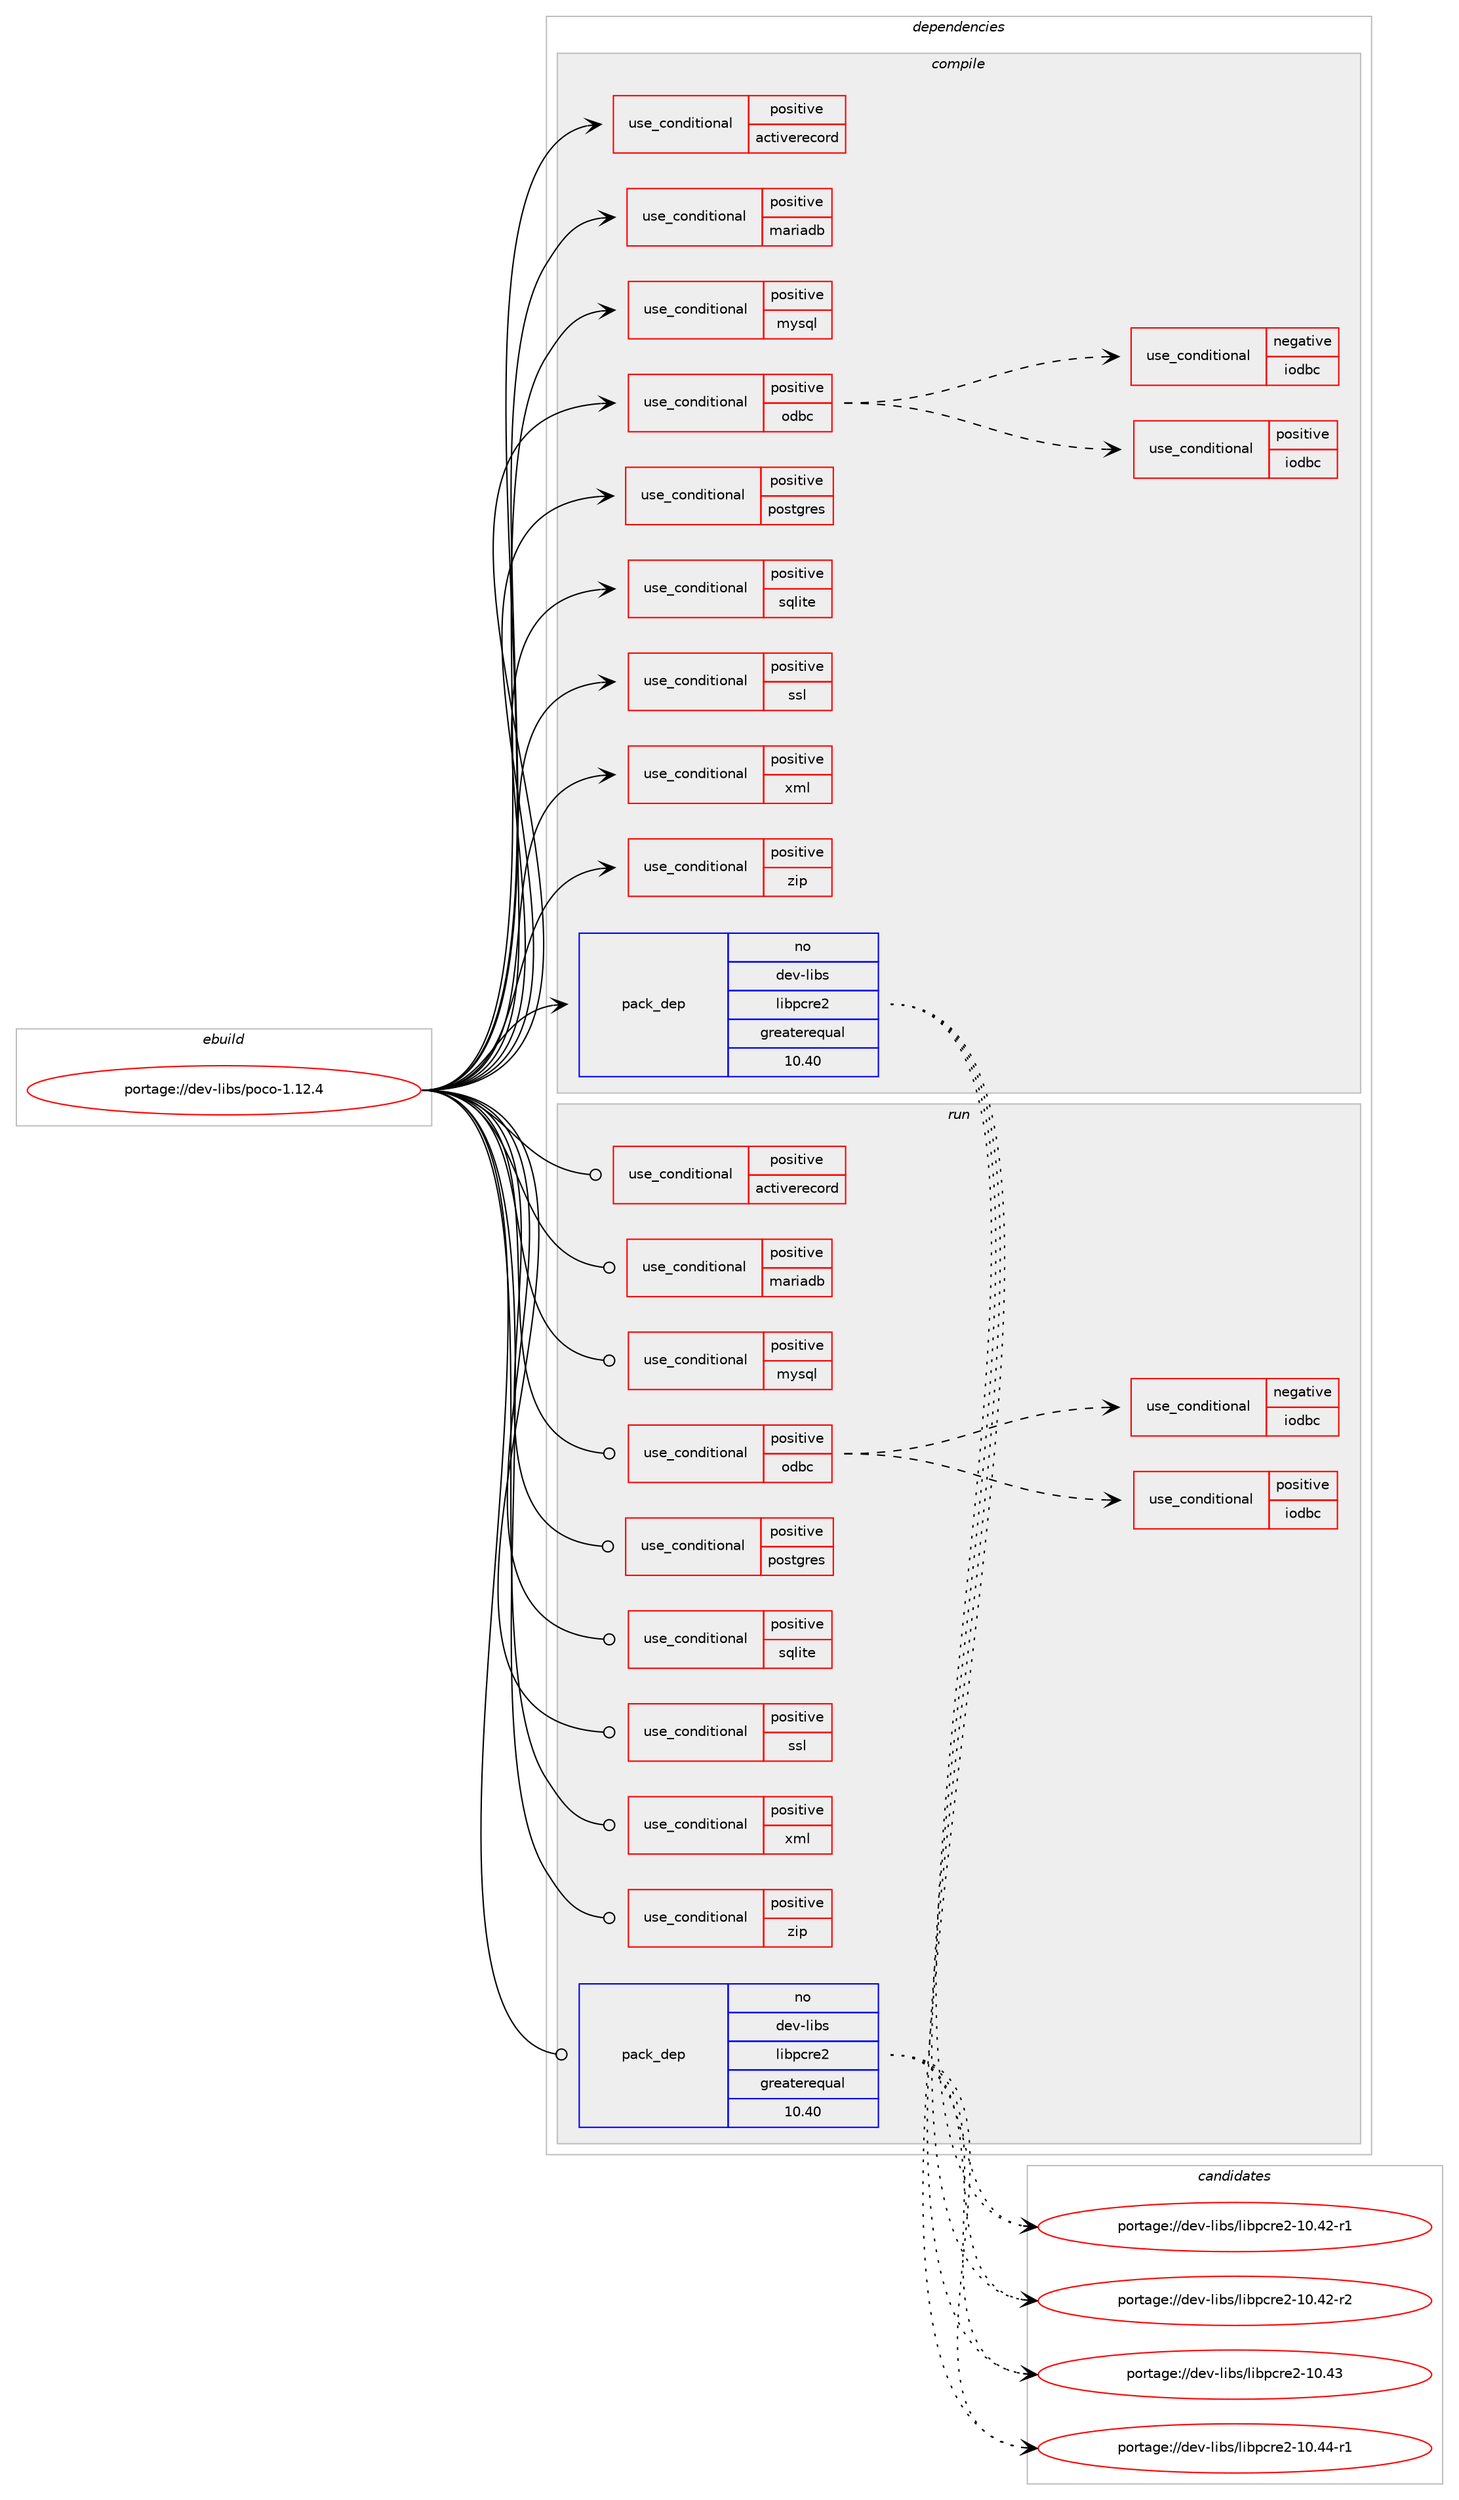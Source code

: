 digraph prolog {

# *************
# Graph options
# *************

newrank=true;
concentrate=true;
compound=true;
graph [rankdir=LR,fontname=Helvetica,fontsize=10,ranksep=1.5];#, ranksep=2.5, nodesep=0.2];
edge  [arrowhead=vee];
node  [fontname=Helvetica,fontsize=10];

# **********
# The ebuild
# **********

subgraph cluster_leftcol {
color=gray;
rank=same;
label=<<i>ebuild</i>>;
id [label="portage://dev-libs/poco-1.12.4", color=red, width=4, href="../dev-libs/poco-1.12.4.svg"];
}

# ****************
# The dependencies
# ****************

subgraph cluster_midcol {
color=gray;
label=<<i>dependencies</i>>;
subgraph cluster_compile {
fillcolor="#eeeeee";
style=filled;
label=<<i>compile</i>>;
subgraph cond27104 {
dependency57287 [label=<<TABLE BORDER="0" CELLBORDER="1" CELLSPACING="0" CELLPADDING="4"><TR><TD ROWSPAN="3" CELLPADDING="10">use_conditional</TD></TR><TR><TD>positive</TD></TR><TR><TD>activerecord</TD></TR></TABLE>>, shape=none, color=red];
# *** BEGIN UNKNOWN DEPENDENCY TYPE (TODO) ***
# dependency57287 -> package_dependency(portage://dev-libs/poco-1.12.4,install,weak,app-arch,arc,none,[,,],[],[])
# *** END UNKNOWN DEPENDENCY TYPE (TODO) ***

}
id:e -> dependency57287:w [weight=20,style="solid",arrowhead="vee"];
subgraph cond27105 {
dependency57288 [label=<<TABLE BORDER="0" CELLBORDER="1" CELLSPACING="0" CELLPADDING="4"><TR><TD ROWSPAN="3" CELLPADDING="10">use_conditional</TD></TR><TR><TD>positive</TD></TR><TR><TD>mariadb</TD></TR></TABLE>>, shape=none, color=red];
# *** BEGIN UNKNOWN DEPENDENCY TYPE (TODO) ***
# dependency57288 -> package_dependency(portage://dev-libs/poco-1.12.4,install,no,dev-db,mariadb-connector-c,none,[,,],any_same_slot,[])
# *** END UNKNOWN DEPENDENCY TYPE (TODO) ***

}
id:e -> dependency57288:w [weight=20,style="solid",arrowhead="vee"];
subgraph cond27106 {
dependency57289 [label=<<TABLE BORDER="0" CELLBORDER="1" CELLSPACING="0" CELLPADDING="4"><TR><TD ROWSPAN="3" CELLPADDING="10">use_conditional</TD></TR><TR><TD>positive</TD></TR><TR><TD>mysql</TD></TR></TABLE>>, shape=none, color=red];
# *** BEGIN UNKNOWN DEPENDENCY TYPE (TODO) ***
# dependency57289 -> package_dependency(portage://dev-libs/poco-1.12.4,install,no,dev-db,mysql-connector-c,none,[,,],any_same_slot,[])
# *** END UNKNOWN DEPENDENCY TYPE (TODO) ***

}
id:e -> dependency57289:w [weight=20,style="solid",arrowhead="vee"];
subgraph cond27107 {
dependency57290 [label=<<TABLE BORDER="0" CELLBORDER="1" CELLSPACING="0" CELLPADDING="4"><TR><TD ROWSPAN="3" CELLPADDING="10">use_conditional</TD></TR><TR><TD>positive</TD></TR><TR><TD>odbc</TD></TR></TABLE>>, shape=none, color=red];
subgraph cond27108 {
dependency57291 [label=<<TABLE BORDER="0" CELLBORDER="1" CELLSPACING="0" CELLPADDING="4"><TR><TD ROWSPAN="3" CELLPADDING="10">use_conditional</TD></TR><TR><TD>positive</TD></TR><TR><TD>iodbc</TD></TR></TABLE>>, shape=none, color=red];
# *** BEGIN UNKNOWN DEPENDENCY TYPE (TODO) ***
# dependency57291 -> package_dependency(portage://dev-libs/poco-1.12.4,install,no,dev-db,libiodbc,none,[,,],[],[])
# *** END UNKNOWN DEPENDENCY TYPE (TODO) ***

}
dependency57290:e -> dependency57291:w [weight=20,style="dashed",arrowhead="vee"];
subgraph cond27109 {
dependency57292 [label=<<TABLE BORDER="0" CELLBORDER="1" CELLSPACING="0" CELLPADDING="4"><TR><TD ROWSPAN="3" CELLPADDING="10">use_conditional</TD></TR><TR><TD>negative</TD></TR><TR><TD>iodbc</TD></TR></TABLE>>, shape=none, color=red];
# *** BEGIN UNKNOWN DEPENDENCY TYPE (TODO) ***
# dependency57292 -> package_dependency(portage://dev-libs/poco-1.12.4,install,no,dev-db,unixODBC,none,[,,],[],[])
# *** END UNKNOWN DEPENDENCY TYPE (TODO) ***

}
dependency57290:e -> dependency57292:w [weight=20,style="dashed",arrowhead="vee"];
}
id:e -> dependency57290:w [weight=20,style="solid",arrowhead="vee"];
subgraph cond27110 {
dependency57293 [label=<<TABLE BORDER="0" CELLBORDER="1" CELLSPACING="0" CELLPADDING="4"><TR><TD ROWSPAN="3" CELLPADDING="10">use_conditional</TD></TR><TR><TD>positive</TD></TR><TR><TD>postgres</TD></TR></TABLE>>, shape=none, color=red];
# *** BEGIN UNKNOWN DEPENDENCY TYPE (TODO) ***
# dependency57293 -> package_dependency(portage://dev-libs/poco-1.12.4,install,no,dev-db,postgresql,none,[,,],any_same_slot,[])
# *** END UNKNOWN DEPENDENCY TYPE (TODO) ***

}
id:e -> dependency57293:w [weight=20,style="solid",arrowhead="vee"];
subgraph cond27111 {
dependency57294 [label=<<TABLE BORDER="0" CELLBORDER="1" CELLSPACING="0" CELLPADDING="4"><TR><TD ROWSPAN="3" CELLPADDING="10">use_conditional</TD></TR><TR><TD>positive</TD></TR><TR><TD>sqlite</TD></TR></TABLE>>, shape=none, color=red];
# *** BEGIN UNKNOWN DEPENDENCY TYPE (TODO) ***
# dependency57294 -> package_dependency(portage://dev-libs/poco-1.12.4,install,no,dev-db,sqlite,none,[,,],[slot(3)],[])
# *** END UNKNOWN DEPENDENCY TYPE (TODO) ***

}
id:e -> dependency57294:w [weight=20,style="solid",arrowhead="vee"];
subgraph cond27112 {
dependency57295 [label=<<TABLE BORDER="0" CELLBORDER="1" CELLSPACING="0" CELLPADDING="4"><TR><TD ROWSPAN="3" CELLPADDING="10">use_conditional</TD></TR><TR><TD>positive</TD></TR><TR><TD>ssl</TD></TR></TABLE>>, shape=none, color=red];
# *** BEGIN UNKNOWN DEPENDENCY TYPE (TODO) ***
# dependency57295 -> package_dependency(portage://dev-libs/poco-1.12.4,install,no,dev-libs,openssl,none,[,,],any_same_slot,[])
# *** END UNKNOWN DEPENDENCY TYPE (TODO) ***

}
id:e -> dependency57295:w [weight=20,style="solid",arrowhead="vee"];
subgraph cond27113 {
dependency57296 [label=<<TABLE BORDER="0" CELLBORDER="1" CELLSPACING="0" CELLPADDING="4"><TR><TD ROWSPAN="3" CELLPADDING="10">use_conditional</TD></TR><TR><TD>positive</TD></TR><TR><TD>xml</TD></TR></TABLE>>, shape=none, color=red];
# *** BEGIN UNKNOWN DEPENDENCY TYPE (TODO) ***
# dependency57296 -> package_dependency(portage://dev-libs/poco-1.12.4,install,no,dev-libs,expat,none,[,,],[],[])
# *** END UNKNOWN DEPENDENCY TYPE (TODO) ***

}
id:e -> dependency57296:w [weight=20,style="solid",arrowhead="vee"];
subgraph cond27114 {
dependency57297 [label=<<TABLE BORDER="0" CELLBORDER="1" CELLSPACING="0" CELLPADDING="4"><TR><TD ROWSPAN="3" CELLPADDING="10">use_conditional</TD></TR><TR><TD>positive</TD></TR><TR><TD>zip</TD></TR></TABLE>>, shape=none, color=red];
# *** BEGIN UNKNOWN DEPENDENCY TYPE (TODO) ***
# dependency57297 -> package_dependency(portage://dev-libs/poco-1.12.4,install,no,sys-libs,zlib,none,[,,],any_same_slot,[])
# *** END UNKNOWN DEPENDENCY TYPE (TODO) ***

}
id:e -> dependency57297:w [weight=20,style="solid",arrowhead="vee"];
subgraph pack29019 {
dependency57298 [label=<<TABLE BORDER="0" CELLBORDER="1" CELLSPACING="0" CELLPADDING="4" WIDTH="220"><TR><TD ROWSPAN="6" CELLPADDING="30">pack_dep</TD></TR><TR><TD WIDTH="110">no</TD></TR><TR><TD>dev-libs</TD></TR><TR><TD>libpcre2</TD></TR><TR><TD>greaterequal</TD></TR><TR><TD>10.40</TD></TR></TABLE>>, shape=none, color=blue];
}
id:e -> dependency57298:w [weight=20,style="solid",arrowhead="vee"];
}
subgraph cluster_compileandrun {
fillcolor="#eeeeee";
style=filled;
label=<<i>compile and run</i>>;
}
subgraph cluster_run {
fillcolor="#eeeeee";
style=filled;
label=<<i>run</i>>;
subgraph cond27115 {
dependency57299 [label=<<TABLE BORDER="0" CELLBORDER="1" CELLSPACING="0" CELLPADDING="4"><TR><TD ROWSPAN="3" CELLPADDING="10">use_conditional</TD></TR><TR><TD>positive</TD></TR><TR><TD>activerecord</TD></TR></TABLE>>, shape=none, color=red];
# *** BEGIN UNKNOWN DEPENDENCY TYPE (TODO) ***
# dependency57299 -> package_dependency(portage://dev-libs/poco-1.12.4,run,weak,app-arch,arc,none,[,,],[],[])
# *** END UNKNOWN DEPENDENCY TYPE (TODO) ***

}
id:e -> dependency57299:w [weight=20,style="solid",arrowhead="odot"];
subgraph cond27116 {
dependency57300 [label=<<TABLE BORDER="0" CELLBORDER="1" CELLSPACING="0" CELLPADDING="4"><TR><TD ROWSPAN="3" CELLPADDING="10">use_conditional</TD></TR><TR><TD>positive</TD></TR><TR><TD>mariadb</TD></TR></TABLE>>, shape=none, color=red];
# *** BEGIN UNKNOWN DEPENDENCY TYPE (TODO) ***
# dependency57300 -> package_dependency(portage://dev-libs/poco-1.12.4,run,no,dev-db,mariadb-connector-c,none,[,,],any_same_slot,[])
# *** END UNKNOWN DEPENDENCY TYPE (TODO) ***

}
id:e -> dependency57300:w [weight=20,style="solid",arrowhead="odot"];
subgraph cond27117 {
dependency57301 [label=<<TABLE BORDER="0" CELLBORDER="1" CELLSPACING="0" CELLPADDING="4"><TR><TD ROWSPAN="3" CELLPADDING="10">use_conditional</TD></TR><TR><TD>positive</TD></TR><TR><TD>mysql</TD></TR></TABLE>>, shape=none, color=red];
# *** BEGIN UNKNOWN DEPENDENCY TYPE (TODO) ***
# dependency57301 -> package_dependency(portage://dev-libs/poco-1.12.4,run,no,dev-db,mysql-connector-c,none,[,,],any_same_slot,[])
# *** END UNKNOWN DEPENDENCY TYPE (TODO) ***

}
id:e -> dependency57301:w [weight=20,style="solid",arrowhead="odot"];
subgraph cond27118 {
dependency57302 [label=<<TABLE BORDER="0" CELLBORDER="1" CELLSPACING="0" CELLPADDING="4"><TR><TD ROWSPAN="3" CELLPADDING="10">use_conditional</TD></TR><TR><TD>positive</TD></TR><TR><TD>odbc</TD></TR></TABLE>>, shape=none, color=red];
subgraph cond27119 {
dependency57303 [label=<<TABLE BORDER="0" CELLBORDER="1" CELLSPACING="0" CELLPADDING="4"><TR><TD ROWSPAN="3" CELLPADDING="10">use_conditional</TD></TR><TR><TD>positive</TD></TR><TR><TD>iodbc</TD></TR></TABLE>>, shape=none, color=red];
# *** BEGIN UNKNOWN DEPENDENCY TYPE (TODO) ***
# dependency57303 -> package_dependency(portage://dev-libs/poco-1.12.4,run,no,dev-db,libiodbc,none,[,,],[],[])
# *** END UNKNOWN DEPENDENCY TYPE (TODO) ***

}
dependency57302:e -> dependency57303:w [weight=20,style="dashed",arrowhead="vee"];
subgraph cond27120 {
dependency57304 [label=<<TABLE BORDER="0" CELLBORDER="1" CELLSPACING="0" CELLPADDING="4"><TR><TD ROWSPAN="3" CELLPADDING="10">use_conditional</TD></TR><TR><TD>negative</TD></TR><TR><TD>iodbc</TD></TR></TABLE>>, shape=none, color=red];
# *** BEGIN UNKNOWN DEPENDENCY TYPE (TODO) ***
# dependency57304 -> package_dependency(portage://dev-libs/poco-1.12.4,run,no,dev-db,unixODBC,none,[,,],[],[])
# *** END UNKNOWN DEPENDENCY TYPE (TODO) ***

}
dependency57302:e -> dependency57304:w [weight=20,style="dashed",arrowhead="vee"];
}
id:e -> dependency57302:w [weight=20,style="solid",arrowhead="odot"];
subgraph cond27121 {
dependency57305 [label=<<TABLE BORDER="0" CELLBORDER="1" CELLSPACING="0" CELLPADDING="4"><TR><TD ROWSPAN="3" CELLPADDING="10">use_conditional</TD></TR><TR><TD>positive</TD></TR><TR><TD>postgres</TD></TR></TABLE>>, shape=none, color=red];
# *** BEGIN UNKNOWN DEPENDENCY TYPE (TODO) ***
# dependency57305 -> package_dependency(portage://dev-libs/poco-1.12.4,run,no,dev-db,postgresql,none,[,,],any_same_slot,[])
# *** END UNKNOWN DEPENDENCY TYPE (TODO) ***

}
id:e -> dependency57305:w [weight=20,style="solid",arrowhead="odot"];
subgraph cond27122 {
dependency57306 [label=<<TABLE BORDER="0" CELLBORDER="1" CELLSPACING="0" CELLPADDING="4"><TR><TD ROWSPAN="3" CELLPADDING="10">use_conditional</TD></TR><TR><TD>positive</TD></TR><TR><TD>sqlite</TD></TR></TABLE>>, shape=none, color=red];
# *** BEGIN UNKNOWN DEPENDENCY TYPE (TODO) ***
# dependency57306 -> package_dependency(portage://dev-libs/poco-1.12.4,run,no,dev-db,sqlite,none,[,,],[slot(3)],[])
# *** END UNKNOWN DEPENDENCY TYPE (TODO) ***

}
id:e -> dependency57306:w [weight=20,style="solid",arrowhead="odot"];
subgraph cond27123 {
dependency57307 [label=<<TABLE BORDER="0" CELLBORDER="1" CELLSPACING="0" CELLPADDING="4"><TR><TD ROWSPAN="3" CELLPADDING="10">use_conditional</TD></TR><TR><TD>positive</TD></TR><TR><TD>ssl</TD></TR></TABLE>>, shape=none, color=red];
# *** BEGIN UNKNOWN DEPENDENCY TYPE (TODO) ***
# dependency57307 -> package_dependency(portage://dev-libs/poco-1.12.4,run,no,dev-libs,openssl,none,[,,],any_same_slot,[])
# *** END UNKNOWN DEPENDENCY TYPE (TODO) ***

}
id:e -> dependency57307:w [weight=20,style="solid",arrowhead="odot"];
subgraph cond27124 {
dependency57308 [label=<<TABLE BORDER="0" CELLBORDER="1" CELLSPACING="0" CELLPADDING="4"><TR><TD ROWSPAN="3" CELLPADDING="10">use_conditional</TD></TR><TR><TD>positive</TD></TR><TR><TD>xml</TD></TR></TABLE>>, shape=none, color=red];
# *** BEGIN UNKNOWN DEPENDENCY TYPE (TODO) ***
# dependency57308 -> package_dependency(portage://dev-libs/poco-1.12.4,run,no,dev-libs,expat,none,[,,],[],[])
# *** END UNKNOWN DEPENDENCY TYPE (TODO) ***

}
id:e -> dependency57308:w [weight=20,style="solid",arrowhead="odot"];
subgraph cond27125 {
dependency57309 [label=<<TABLE BORDER="0" CELLBORDER="1" CELLSPACING="0" CELLPADDING="4"><TR><TD ROWSPAN="3" CELLPADDING="10">use_conditional</TD></TR><TR><TD>positive</TD></TR><TR><TD>zip</TD></TR></TABLE>>, shape=none, color=red];
# *** BEGIN UNKNOWN DEPENDENCY TYPE (TODO) ***
# dependency57309 -> package_dependency(portage://dev-libs/poco-1.12.4,run,no,sys-libs,zlib,none,[,,],any_same_slot,[])
# *** END UNKNOWN DEPENDENCY TYPE (TODO) ***

}
id:e -> dependency57309:w [weight=20,style="solid",arrowhead="odot"];
subgraph pack29020 {
dependency57310 [label=<<TABLE BORDER="0" CELLBORDER="1" CELLSPACING="0" CELLPADDING="4" WIDTH="220"><TR><TD ROWSPAN="6" CELLPADDING="30">pack_dep</TD></TR><TR><TD WIDTH="110">no</TD></TR><TR><TD>dev-libs</TD></TR><TR><TD>libpcre2</TD></TR><TR><TD>greaterequal</TD></TR><TR><TD>10.40</TD></TR></TABLE>>, shape=none, color=blue];
}
id:e -> dependency57310:w [weight=20,style="solid",arrowhead="odot"];
}
}

# **************
# The candidates
# **************

subgraph cluster_choices {
rank=same;
color=gray;
label=<<i>candidates</i>>;

subgraph choice29019 {
color=black;
nodesep=1;
choice1001011184510810598115471081059811299114101504549484652504511449 [label="portage://dev-libs/libpcre2-10.42-r1", color=red, width=4,href="../dev-libs/libpcre2-10.42-r1.svg"];
choice1001011184510810598115471081059811299114101504549484652504511450 [label="portage://dev-libs/libpcre2-10.42-r2", color=red, width=4,href="../dev-libs/libpcre2-10.42-r2.svg"];
choice100101118451081059811547108105981129911410150454948465251 [label="portage://dev-libs/libpcre2-10.43", color=red, width=4,href="../dev-libs/libpcre2-10.43.svg"];
choice1001011184510810598115471081059811299114101504549484652524511449 [label="portage://dev-libs/libpcre2-10.44-r1", color=red, width=4,href="../dev-libs/libpcre2-10.44-r1.svg"];
dependency57298:e -> choice1001011184510810598115471081059811299114101504549484652504511449:w [style=dotted,weight="100"];
dependency57298:e -> choice1001011184510810598115471081059811299114101504549484652504511450:w [style=dotted,weight="100"];
dependency57298:e -> choice100101118451081059811547108105981129911410150454948465251:w [style=dotted,weight="100"];
dependency57298:e -> choice1001011184510810598115471081059811299114101504549484652524511449:w [style=dotted,weight="100"];
}
subgraph choice29020 {
color=black;
nodesep=1;
choice1001011184510810598115471081059811299114101504549484652504511449 [label="portage://dev-libs/libpcre2-10.42-r1", color=red, width=4,href="../dev-libs/libpcre2-10.42-r1.svg"];
choice1001011184510810598115471081059811299114101504549484652504511450 [label="portage://dev-libs/libpcre2-10.42-r2", color=red, width=4,href="../dev-libs/libpcre2-10.42-r2.svg"];
choice100101118451081059811547108105981129911410150454948465251 [label="portage://dev-libs/libpcre2-10.43", color=red, width=4,href="../dev-libs/libpcre2-10.43.svg"];
choice1001011184510810598115471081059811299114101504549484652524511449 [label="portage://dev-libs/libpcre2-10.44-r1", color=red, width=4,href="../dev-libs/libpcre2-10.44-r1.svg"];
dependency57310:e -> choice1001011184510810598115471081059811299114101504549484652504511449:w [style=dotted,weight="100"];
dependency57310:e -> choice1001011184510810598115471081059811299114101504549484652504511450:w [style=dotted,weight="100"];
dependency57310:e -> choice100101118451081059811547108105981129911410150454948465251:w [style=dotted,weight="100"];
dependency57310:e -> choice1001011184510810598115471081059811299114101504549484652524511449:w [style=dotted,weight="100"];
}
}

}
